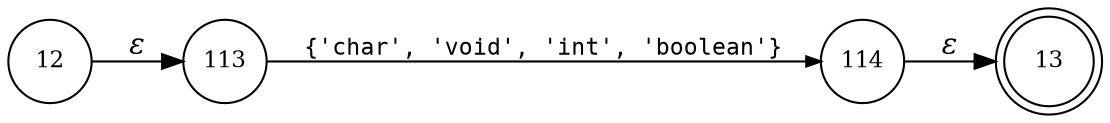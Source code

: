 digraph ATN {
rankdir=LR;
s13[fontsize=11, label="13", shape=doublecircle, fixedsize=true, width=.6];
s113[fontsize=11,label="113", shape=circle, fixedsize=true, width=.55, peripheries=1];
s114[fontsize=11,label="114", shape=circle, fixedsize=true, width=.55, peripheries=1];
s12[fontsize=11,label="12", shape=circle, fixedsize=true, width=.55, peripheries=1];
s12 -> s113 [fontname="Times-Italic", label="&epsilon;"];
s113 -> s114 [fontsize=11, fontname="Courier", arrowsize=.7, label = "{'char', 'void', 'int', 'boolean'}", arrowhead = normal];
s114 -> s13 [fontname="Times-Italic", label="&epsilon;"];
}